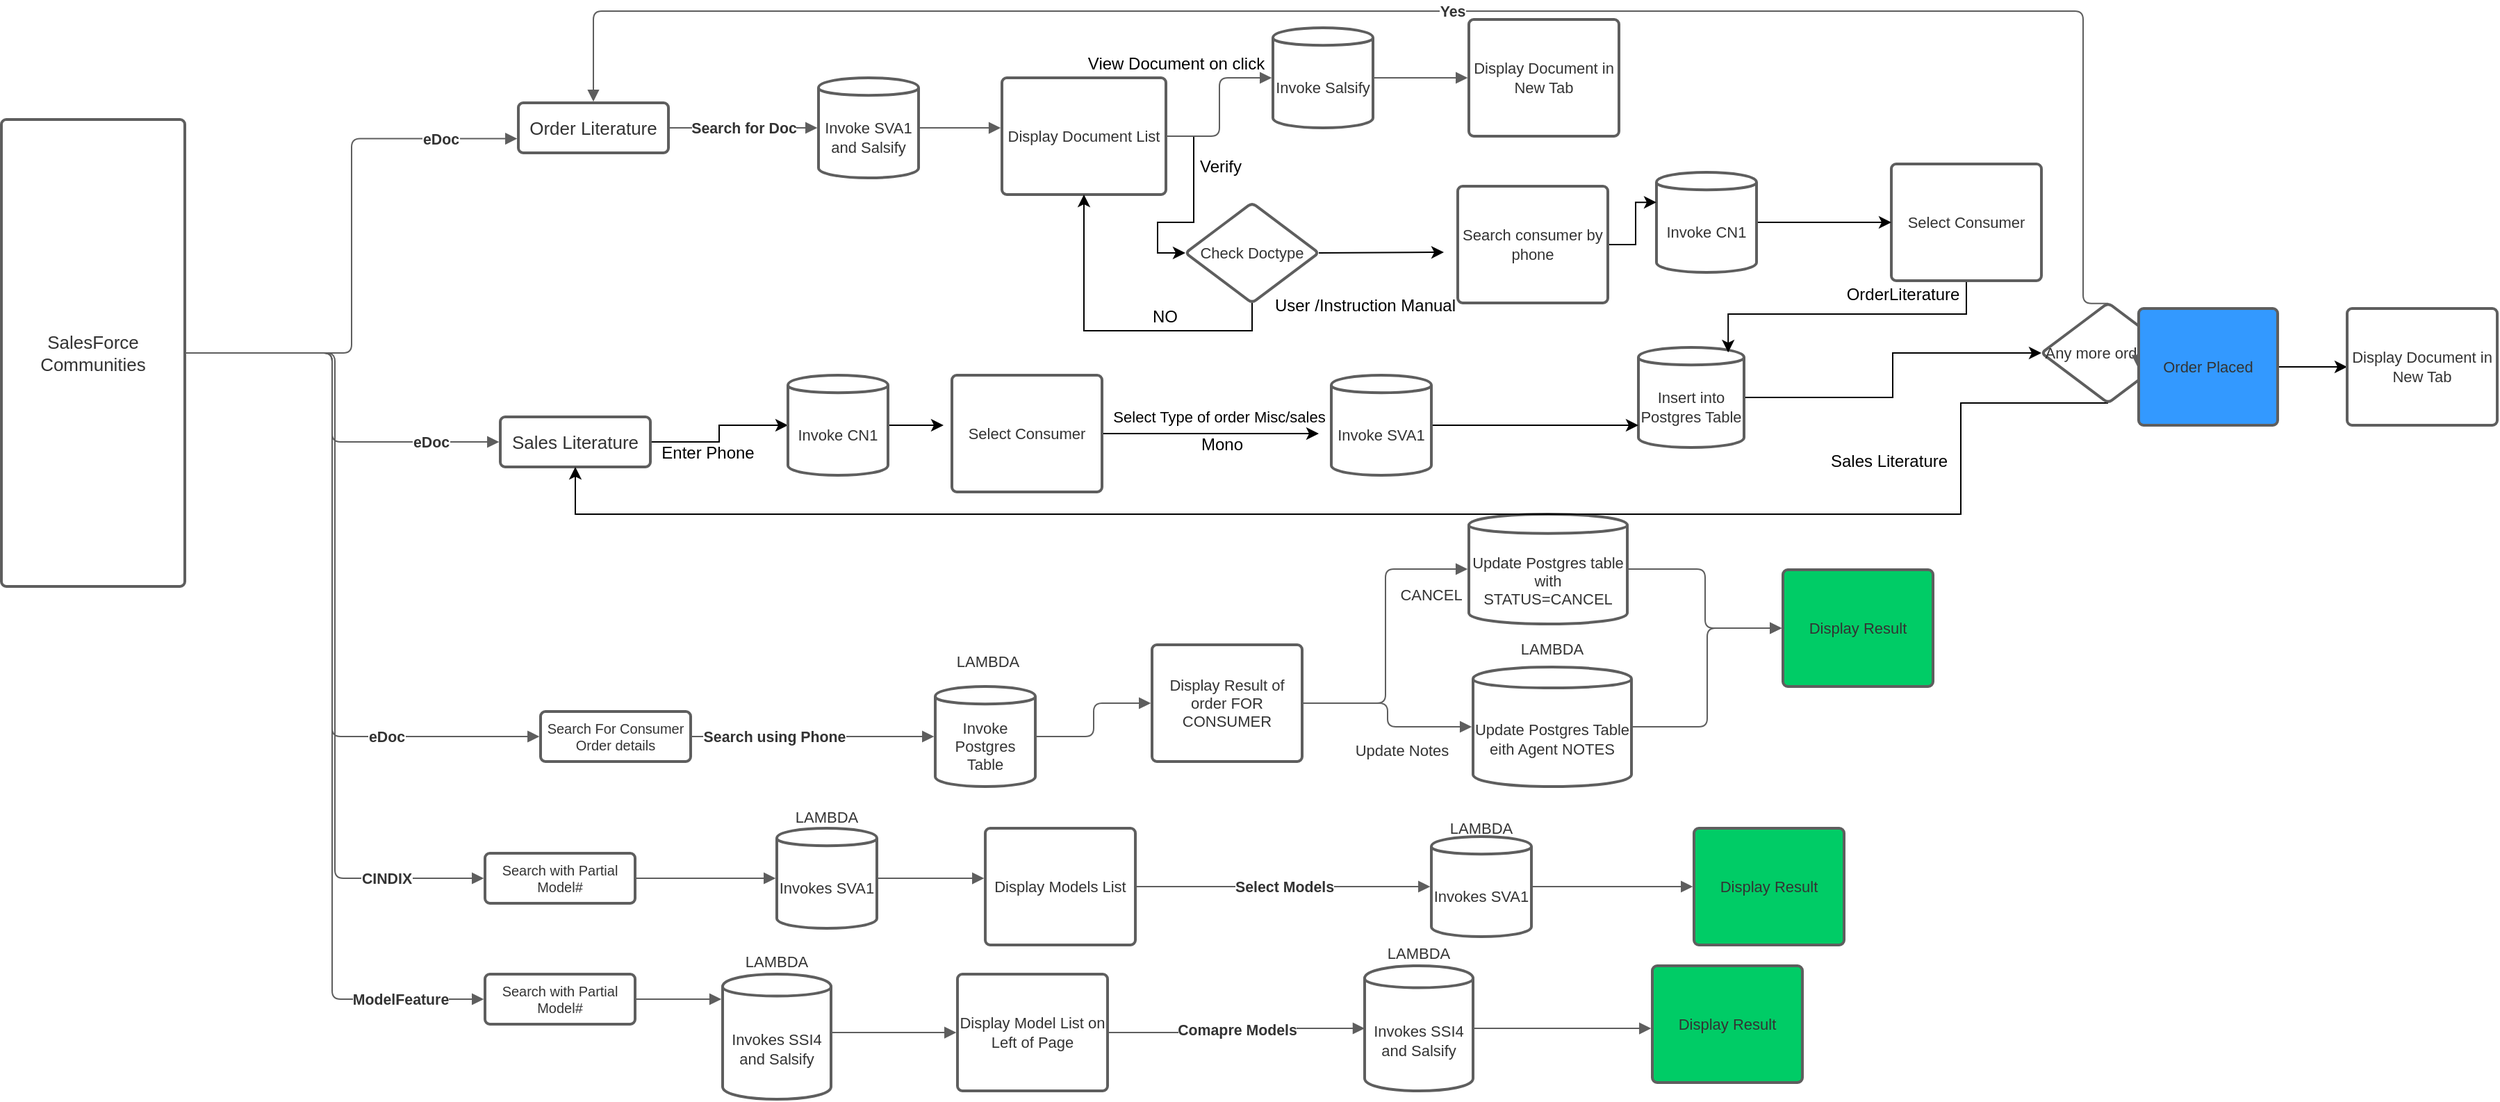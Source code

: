 <mxfile version="13.9.1" type="github">
  <diagram id="uAU4kYy5SIg-m_7U1jCY" name="Page-1">
    <mxGraphModel dx="1452" dy="552" grid="1" gridSize="10" guides="1" tooltips="1" connect="1" arrows="1" fold="1" page="1" pageScale="1" pageWidth="850" pageHeight="1100" math="0" shadow="0">
      <root>
        <mxCell id="0" />
        <mxCell id="1" parent="0" />
        <UserObject label="Update Notes" lucidchartObjectId="BilLvsvKNe_M" id="-Xr3fof6X1vRUvVv6thg-1">
          <mxCell style="html=1;overflow=block;whiteSpace=wrap;strokeColor=none;fillColor=none;whiteSpace=wrap;fontSize=11;fontColor=#333333;spacing=0;strokeOpacity=100;rounded=1;absoluteArcSize=1;arcSize=7;strokeWidth=2;" vertex="1" zOrder="0" parent="1">
            <mxGeometry x="948" y="532" width="144" height="36" as="geometry" />
          </mxCell>
        </UserObject>
        <UserObject label="LAMBDA" lucidchartObjectId="gklLBwB58TD0" id="-Xr3fof6X1vRUvVv6thg-2">
          <mxCell style="html=1;overflow=block;whiteSpace=wrap;strokeColor=none;fillColor=none;whiteSpace=wrap;fontSize=11;fontColor=#333333;spacing=0;strokeOpacity=100;rounded=1;absoluteArcSize=1;arcSize=7;strokeWidth=2;" vertex="1" zOrder="0" parent="1">
            <mxGeometry x="1005" y="588" width="144" height="36" as="geometry" />
          </mxCell>
        </UserObject>
        <UserObject label="LAMBDA" lucidchartObjectId="~_kLXt2m7tki" id="-Xr3fof6X1vRUvVv6thg-3">
          <mxCell style="html=1;overflow=block;whiteSpace=wrap;strokeColor=none;fillColor=none;whiteSpace=wrap;fontSize=11;fontColor=#333333;spacing=0;strokeOpacity=100;rounded=1;absoluteArcSize=1;arcSize=7;strokeWidth=2;" vertex="1" zOrder="0" parent="1">
            <mxGeometry x="960" y="678" width="144" height="36" as="geometry" />
          </mxCell>
        </UserObject>
        <UserObject label="SalesForce Communities" lucidchartObjectId="ZzjLWltSN1pI" id="-Xr3fof6X1vRUvVv6thg-4">
          <mxCell style="html=1;overflow=block;whiteSpace=wrap;;whiteSpace=wrap;fontSize=13;fontColor=#333333;spacing=7;strokeColor=#5e5e5e;strokeOpacity=100;rounded=1;absoluteArcSize=1;arcSize=7;strokeWidth=2;" vertex="1" zOrder="1" parent="1">
            <mxGeometry x="12" y="96" width="132" height="336" as="geometry" />
          </mxCell>
        </UserObject>
        <UserObject label="Order Literature" lucidchartObjectId="pBjLOZaNNB7b" id="-Xr3fof6X1vRUvVv6thg-5">
          <mxCell style="html=1;overflow=block;whiteSpace=wrap;;whiteSpace=wrap;fontSize=13;fontColor=#333333;spacing=0;strokeColor=#5e5e5e;strokeOpacity=100;rounded=1;absoluteArcSize=1;arcSize=7;strokeWidth=2;" vertex="1" zOrder="2" parent="1">
            <mxGeometry x="384" y="84" width="108" height="36" as="geometry" />
          </mxCell>
        </UserObject>
        <mxCell id="-Xr3fof6X1vRUvVv6thg-92" style="edgeStyle=orthogonalEdgeStyle;rounded=0;orthogonalLoop=1;jettySize=auto;html=1;exitX=1;exitY=0.5;exitDx=0;exitDy=0;entryX=0;entryY=0.5;entryDx=0;entryDy=0;" edge="1" parent="1" source="-Xr3fof6X1vRUvVv6thg-6" target="-Xr3fof6X1vRUvVv6thg-83">
          <mxGeometry relative="1" as="geometry" />
        </mxCell>
        <UserObject label="Sales Literature" lucidchartObjectId="YBjLfeXOZ875" id="-Xr3fof6X1vRUvVv6thg-6">
          <mxCell style="html=1;overflow=block;whiteSpace=wrap;;whiteSpace=wrap;fontSize=13;fontColor=#333333;spacing=0;strokeColor=#5e5e5e;strokeOpacity=100;rounded=1;absoluteArcSize=1;arcSize=7;strokeWidth=2;" vertex="1" zOrder="3" parent="1">
            <mxGeometry x="371" y="310" width="108" height="36" as="geometry" />
          </mxCell>
        </UserObject>
        <UserObject label="Search For Consumer Order details" lucidchartObjectId="nCjL~i5pT-_8" id="-Xr3fof6X1vRUvVv6thg-7">
          <mxCell style="html=1;overflow=block;whiteSpace=wrap;;whiteSpace=wrap;fontSize=10;fontColor=#333333;spacing=0;strokeColor=#5e5e5e;strokeOpacity=100;rounded=1;absoluteArcSize=1;arcSize=7;strokeWidth=2;" vertex="1" zOrder="5" parent="1">
            <mxGeometry x="400" y="522" width="108" height="36" as="geometry" />
          </mxCell>
        </UserObject>
        <UserObject label="" lucidchartObjectId="IDjLZH2CIHoi" id="-Xr3fof6X1vRUvVv6thg-8">
          <mxCell style="html=1;jettySize=18;whiteSpace=wrap;fontSize=11;strokeColor=#5E5E5E;rounded=1;arcSize=12;edgeStyle=orthogonalEdgeStyle;startArrow=none;;endArrow=block;endFill=1;;exitX=1.007;exitY=0.5;exitPerimeter=0;entryX=-0.008;entryY=0.5;entryPerimeter=0;" edge="1" parent="1" source="-Xr3fof6X1vRUvVv6thg-4" target="-Xr3fof6X1vRUvVv6thg-6">
            <mxGeometry width="100" height="100" relative="1" as="geometry">
              <Array as="points">
                <mxPoint x="250" y="264" />
                <mxPoint x="250" y="328" />
              </Array>
            </mxGeometry>
          </mxCell>
        </UserObject>
        <mxCell id="-Xr3fof6X1vRUvVv6thg-9" value="eDoc" style="text;html=1;resizable=0;labelBackgroundColor=#ffffff;align=center;verticalAlign=middle;fontStyle=1;fontColor=#333333;;fontSize=10.667;" vertex="1" parent="-Xr3fof6X1vRUvVv6thg-8">
          <mxGeometry x="0.657" relative="1" as="geometry" />
        </mxCell>
        <UserObject label="" lucidchartObjectId="6DjLCiu6LorC" id="-Xr3fof6X1vRUvVv6thg-10">
          <mxCell style="html=1;jettySize=18;whiteSpace=wrap;fontSize=11;strokeColor=#5E5E5E;rounded=1;arcSize=12;edgeStyle=orthogonalEdgeStyle;startArrow=none;;endArrow=block;endFill=1;;exitX=1.007;exitY=0.5;exitPerimeter=0;entryX=-0.008;entryY=0.717;entryPerimeter=0;" edge="1" parent="1" source="-Xr3fof6X1vRUvVv6thg-4" target="-Xr3fof6X1vRUvVv6thg-5">
            <mxGeometry width="100" height="100" relative="1" as="geometry">
              <Array as="points" />
            </mxGeometry>
          </mxCell>
        </UserObject>
        <mxCell id="-Xr3fof6X1vRUvVv6thg-11" value="eDoc" style="text;html=1;resizable=0;labelBackgroundColor=#ffffff;align=center;verticalAlign=middle;fontStyle=1;fontColor=#333333;;fontSize=10.667;" vertex="1" parent="-Xr3fof6X1vRUvVv6thg-10">
          <mxGeometry x="0.717" relative="1" as="geometry" />
        </mxCell>
        <UserObject label="" lucidchartObjectId="fEjLspF8iSy~" id="-Xr3fof6X1vRUvVv6thg-12">
          <mxCell style="html=1;jettySize=18;whiteSpace=wrap;fontSize=11;strokeColor=#5E5E5E;rounded=1;arcSize=12;edgeStyle=orthogonalEdgeStyle;startArrow=none;;endArrow=block;endFill=1;;exitX=1.007;exitY=0.5;exitPerimeter=0;entryX=-0.008;entryY=0.5;entryPerimeter=0;" edge="1" parent="1" source="-Xr3fof6X1vRUvVv6thg-4" target="-Xr3fof6X1vRUvVv6thg-7">
            <mxGeometry width="100" height="100" relative="1" as="geometry">
              <Array as="points">
                <mxPoint x="250" y="264" />
                <mxPoint x="250" y="540" />
              </Array>
            </mxGeometry>
          </mxCell>
        </UserObject>
        <mxCell id="-Xr3fof6X1vRUvVv6thg-13" value="eDoc" style="text;html=1;resizable=0;labelBackgroundColor=#ffffff;align=center;verticalAlign=middle;fontStyle=1;fontColor=#333333;;fontSize=10.667;" vertex="1" parent="-Xr3fof6X1vRUvVv6thg-12">
          <mxGeometry x="0.585" relative="1" as="geometry" />
        </mxCell>
        <UserObject label="" lucidchartObjectId="PEjLGPPk9Nk4" id="-Xr3fof6X1vRUvVv6thg-14">
          <mxCell style="html=1;jettySize=18;whiteSpace=wrap;fontSize=11;strokeColor=#5E5E5E;rounded=1;arcSize=12;edgeStyle=orthogonalEdgeStyle;startArrow=none;;endArrow=block;endFill=1;;exitX=1.007;exitY=0.5;exitPerimeter=0;entryX=-0.008;entryY=0.5;entryPerimeter=0;" edge="1" parent="1" source="-Xr3fof6X1vRUvVv6thg-4" target="-Xr3fof6X1vRUvVv6thg-16">
            <mxGeometry width="100" height="100" relative="1" as="geometry">
              <Array as="points" />
            </mxGeometry>
          </mxCell>
        </UserObject>
        <mxCell id="-Xr3fof6X1vRUvVv6thg-15" value="CINDIX" style="text;html=1;resizable=0;labelBackgroundColor=#ffffff;align=center;verticalAlign=middle;fontStyle=1;fontColor=#333333;;fontSize=10.667;" vertex="1" parent="-Xr3fof6X1vRUvVv6thg-14">
          <mxGeometry x="0.763" relative="1" as="geometry" />
        </mxCell>
        <UserObject label="Search with  Partial Model#" lucidchartObjectId="1EjL6-oOuRn1" id="-Xr3fof6X1vRUvVv6thg-16">
          <mxCell style="html=1;overflow=block;whiteSpace=wrap;;whiteSpace=wrap;fontSize=10;fontColor=#333333;spacing=0;strokeColor=#5e5e5e;strokeOpacity=100;rounded=1;absoluteArcSize=1;arcSize=7;strokeWidth=2;" vertex="1" zOrder="11" parent="1">
            <mxGeometry x="360" y="624" width="108" height="36" as="geometry" />
          </mxCell>
        </UserObject>
        <UserObject label="Search with  Partial Model#" lucidchartObjectId="lHjLN2XoaWTJ" id="-Xr3fof6X1vRUvVv6thg-17">
          <mxCell style="html=1;overflow=block;whiteSpace=wrap;;whiteSpace=wrap;fontSize=10;fontColor=#333333;spacing=0;strokeColor=#5e5e5e;strokeOpacity=100;rounded=1;absoluteArcSize=1;arcSize=7;strokeWidth=2;" vertex="1" zOrder="12" parent="1">
            <mxGeometry x="360" y="711" width="108" height="36" as="geometry" />
          </mxCell>
        </UserObject>
        <UserObject label="Display Models List" lucidchartObjectId="w.kLbMs-QvT~" id="-Xr3fof6X1vRUvVv6thg-18">
          <mxCell style="html=1;overflow=block;whiteSpace=wrap;;whiteSpace=wrap;fontSize=11;fontColor=#333333;spacing=0;strokeColor=#5e5e5e;strokeOpacity=100;rounded=1;absoluteArcSize=1;arcSize=7;strokeWidth=2;" vertex="1" zOrder="15" parent="1">
            <mxGeometry x="720" y="606" width="108" height="84" as="geometry" />
          </mxCell>
        </UserObject>
        <UserObject label="LAMBDA" lucidchartObjectId="u~kLIPSDVg86" id="-Xr3fof6X1vRUvVv6thg-19">
          <mxCell style="html=1;overflow=block;whiteSpace=wrap;strokeColor=none;fillColor=none;whiteSpace=wrap;fontSize=11;fontColor=#333333;spacing=0;strokeOpacity=100;rounded=1;absoluteArcSize=1;arcSize=7;strokeWidth=2;" vertex="1" zOrder="18" parent="1">
            <mxGeometry x="650" y="468" width="144" height="36" as="geometry" />
          </mxCell>
        </UserObject>
        <UserObject label="Display Result" lucidchartObjectId="ralL7fFfY5tx" id="-Xr3fof6X1vRUvVv6thg-20">
          <mxCell style="html=1;overflow=block;whiteSpace=wrap;;whiteSpace=wrap;fontSize=11;fontColor=#333333;spacing=0;strokeColor=#5e5e5e;strokeOpacity=100;rounded=1;absoluteArcSize=1;arcSize=7;strokeWidth=2;fillColor=#00CC66;" vertex="1" zOrder="21" parent="1">
            <mxGeometry x="1230" y="606" width="108" height="84" as="geometry" />
          </mxCell>
        </UserObject>
        <UserObject label="" lucidchartObjectId="JalLRUOVvGad" id="-Xr3fof6X1vRUvVv6thg-21">
          <mxCell style="html=1;jettySize=18;whiteSpace=wrap;fontSize=11;strokeColor=#5E5E5E;rounded=1;arcSize=12;edgeStyle=orthogonalEdgeStyle;startArrow=none;;endArrow=block;endFill=1;;exitX=1.008;exitY=0.5;exitPerimeter=0;entryX=-0.012;entryY=0.5;entryPerimeter=0;" edge="1" parent="1" source="-Xr3fof6X1vRUvVv6thg-16" target="-Xr3fof6X1vRUvVv6thg-45">
            <mxGeometry width="100" height="100" relative="1" as="geometry">
              <Array as="points" />
            </mxGeometry>
          </mxCell>
        </UserObject>
        <UserObject label="" lucidchartObjectId="SalLrzvb_-Va" id="-Xr3fof6X1vRUvVv6thg-22">
          <mxCell style="html=1;jettySize=18;whiteSpace=wrap;fontSize=11;strokeColor=#5E5E5E;rounded=1;arcSize=12;edgeStyle=orthogonalEdgeStyle;startArrow=none;;endArrow=block;endFill=1;;exitX=1.013;exitY=0.5;exitPerimeter=0;entryX=-0.008;entryY=0.5;entryPerimeter=0;" edge="1" parent="1" source="-Xr3fof6X1vRUvVv6thg-47" target="-Xr3fof6X1vRUvVv6thg-20">
            <mxGeometry width="100" height="100" relative="1" as="geometry">
              <Array as="points" />
            </mxGeometry>
          </mxCell>
        </UserObject>
        <UserObject label="LAMBDA" lucidchartObjectId="cclLFkj7ZUz0" id="-Xr3fof6X1vRUvVv6thg-23">
          <mxCell style="html=1;overflow=block;whiteSpace=wrap;strokeColor=none;fillColor=none;whiteSpace=wrap;fontSize=11;fontColor=#333333;spacing=0;strokeOpacity=100;rounded=1;absoluteArcSize=1;arcSize=7;strokeWidth=2;" vertex="1" zOrder="28" parent="1">
            <mxGeometry x="534" y="580" width="144" height="36" as="geometry" />
          </mxCell>
        </UserObject>
        <UserObject label="Display Model List on Left of Page" lucidchartObjectId="qclLVQgFfYEK" id="-Xr3fof6X1vRUvVv6thg-24">
          <mxCell style="html=1;overflow=block;whiteSpace=wrap;;whiteSpace=wrap;fontSize=11;fontColor=#333333;spacing=0;strokeColor=#5e5e5e;strokeOpacity=100;rounded=1;absoluteArcSize=1;arcSize=7;strokeWidth=2;" vertex="1" zOrder="29" parent="1">
            <mxGeometry x="700" y="711" width="108" height="84" as="geometry" />
          </mxCell>
        </UserObject>
        <UserObject label="" lucidchartObjectId="gdlLRa8zKXkX" id="-Xr3fof6X1vRUvVv6thg-25">
          <mxCell style="html=1;jettySize=18;whiteSpace=wrap;fontSize=11;strokeColor=#5E5E5E;rounded=1;arcSize=12;edgeStyle=orthogonalEdgeStyle;startArrow=none;;endArrow=block;endFill=1;;exitX=1.008;exitY=0.5;exitPerimeter=0;entryX=-0.012;entryY=0.5;entryPerimeter=0;" edge="1" parent="1" source="-Xr3fof6X1vRUvVv6thg-18" target="-Xr3fof6X1vRUvVv6thg-47">
            <mxGeometry width="100" height="100" relative="1" as="geometry">
              <Array as="points" />
            </mxGeometry>
          </mxCell>
        </UserObject>
        <mxCell id="-Xr3fof6X1vRUvVv6thg-26" value="Select Models" style="text;html=1;resizable=0;labelBackgroundColor=#ffffff;align=center;verticalAlign=middle;fontStyle=1;fontColor=#333333;;fontSize=10.667;" vertex="1" parent="-Xr3fof6X1vRUvVv6thg-25">
          <mxGeometry relative="1" as="geometry" />
        </mxCell>
        <UserObject label="" lucidchartObjectId="ydlLN4fiP4Qo" id="-Xr3fof6X1vRUvVv6thg-27">
          <mxCell style="html=1;jettySize=18;whiteSpace=wrap;fontSize=11;strokeColor=#5E5E5E;rounded=1;arcSize=12;edgeStyle=orthogonalEdgeStyle;startArrow=none;;endArrow=block;endFill=1;;exitX=1.008;exitY=0.5;exitPerimeter=0;entryX=0;entryY=0.5;entryDx=0;entryDy=0;" edge="1" parent="1" source="-Xr3fof6X1vRUvVv6thg-24" target="-Xr3fof6X1vRUvVv6thg-50">
            <mxGeometry width="100" height="100" relative="1" as="geometry">
              <Array as="points" />
              <mxPoint x="959" y="726" as="targetPoint" />
            </mxGeometry>
          </mxCell>
        </UserObject>
        <mxCell id="-Xr3fof6X1vRUvVv6thg-28" value="Comapre Models" style="text;html=1;resizable=0;labelBackgroundColor=#ffffff;align=center;verticalAlign=middle;fontStyle=1;fontColor=#333333;;fontSize=10.667;" vertex="1" parent="-Xr3fof6X1vRUvVv6thg-27">
          <mxGeometry relative="1" as="geometry" />
        </mxCell>
        <UserObject label="Display Result" lucidchartObjectId="jelLRvVD97Lu" id="-Xr3fof6X1vRUvVv6thg-29">
          <mxCell style="html=1;overflow=block;whiteSpace=wrap;;whiteSpace=wrap;fontSize=11;fontColor=#333333;spacing=0;strokeColor=#5e5e5e;strokeOpacity=100;rounded=1;absoluteArcSize=1;arcSize=7;strokeWidth=2;fillColor=#00CC66;" vertex="1" zOrder="33" parent="1">
            <mxGeometry x="1200" y="705" width="108" height="84" as="geometry" />
          </mxCell>
        </UserObject>
        <UserObject label="" lucidchartObjectId="yflLa5BHoiE5" id="-Xr3fof6X1vRUvVv6thg-30">
          <mxCell style="html=1;jettySize=18;whiteSpace=wrap;fontSize=11;strokeColor=#5E5E5E;rounded=1;arcSize=12;edgeStyle=orthogonalEdgeStyle;startArrow=none;;endArrow=block;endFill=1;;exitX=1.008;exitY=0.5;exitPerimeter=0;entryX=-0.012;entryY=0.5;entryPerimeter=0;" edge="1" parent="1" source="-Xr3fof6X1vRUvVv6thg-7" target="-Xr3fof6X1vRUvVv6thg-44">
            <mxGeometry width="100" height="100" relative="1" as="geometry">
              <Array as="points" />
            </mxGeometry>
          </mxCell>
        </UserObject>
        <mxCell id="-Xr3fof6X1vRUvVv6thg-31" value="Search using Phone" style="text;html=1;resizable=0;labelBackgroundColor=#ffffff;align=center;verticalAlign=middle;fontStyle=1;fontColor=#333333;;fontSize=10.667;" vertex="1" parent="-Xr3fof6X1vRUvVv6thg-30">
          <mxGeometry x="-0.321" relative="1" as="geometry" />
        </mxCell>
        <UserObject label="" lucidchartObjectId="SflLBxrOwPlP" id="-Xr3fof6X1vRUvVv6thg-32">
          <mxCell style="html=1;jettySize=18;whiteSpace=wrap;fontSize=11;strokeColor=#5E5E5E;rounded=1;arcSize=12;edgeStyle=orthogonalEdgeStyle;startArrow=none;;endArrow=block;endFill=1;;exitX=1.013;exitY=0.5;exitPerimeter=0;entryX=-0.008;entryY=0.5;entryPerimeter=0;" edge="1" parent="1" source="-Xr3fof6X1vRUvVv6thg-44" target="-Xr3fof6X1vRUvVv6thg-33">
            <mxGeometry width="100" height="100" relative="1" as="geometry">
              <Array as="points" />
            </mxGeometry>
          </mxCell>
        </UserObject>
        <UserObject label="Display Result of order FOR CONSUMER" lucidchartObjectId="TflLno.JaqFn" id="-Xr3fof6X1vRUvVv6thg-33">
          <mxCell style="html=1;overflow=block;whiteSpace=wrap;;whiteSpace=wrap;fontSize=11;fontColor=#333333;spacing=0;strokeColor=#5E5E5E;rounded=1;absoluteArcSize=1;arcSize=7;strokeWidth=2;" vertex="1" zOrder="39" parent="1">
            <mxGeometry x="840" y="474" width="108" height="84" as="geometry" />
          </mxCell>
        </UserObject>
        <UserObject label="" lucidchartObjectId="lhlL1.eJ6xFp" id="-Xr3fof6X1vRUvVv6thg-34">
          <mxCell style="html=1;jettySize=18;whiteSpace=wrap;fontSize=11;strokeColor=#5E5E5E;rounded=1;arcSize=12;edgeStyle=orthogonalEdgeStyle;startArrow=none;;endArrow=block;endFill=1;;exitX=1.008;exitY=0.5;exitPerimeter=0;entryX=-0.008;entryY=0.5;entryPerimeter=0;" edge="1" parent="1" source="-Xr3fof6X1vRUvVv6thg-33" target="-Xr3fof6X1vRUvVv6thg-53">
            <mxGeometry width="100" height="100" relative="1" as="geometry">
              <Array as="points" />
            </mxGeometry>
          </mxCell>
        </UserObject>
        <UserObject label="" lucidchartObjectId="UhlL-Yp72E1r" id="-Xr3fof6X1vRUvVv6thg-35">
          <mxCell style="html=1;jettySize=18;whiteSpace=wrap;fontSize=11;strokeColor=#5E5E5E;rounded=1;arcSize=12;edgeStyle=orthogonalEdgeStyle;startArrow=none;;endArrow=block;endFill=1;;exitX=1.008;exitY=0.5;exitPerimeter=0;entryX=-0.008;entryY=0.5;entryPerimeter=0;" edge="1" parent="1" source="-Xr3fof6X1vRUvVv6thg-33" target="-Xr3fof6X1vRUvVv6thg-54">
            <mxGeometry width="100" height="100" relative="1" as="geometry">
              <Array as="points" />
            </mxGeometry>
          </mxCell>
        </UserObject>
        <UserObject label="CANCEL " lucidchartObjectId="ZilLfmF~tMEb" id="-Xr3fof6X1vRUvVv6thg-36">
          <mxCell style="html=1;overflow=block;whiteSpace=wrap;strokeColor=none;fillColor=none;whiteSpace=wrap;fontSize=11;fontColor=#333333;spacing=0;strokeOpacity=100;rounded=1;absoluteArcSize=1;arcSize=7;strokeWidth=2;" vertex="1" zOrder="44" parent="1">
            <mxGeometry x="969" y="420" width="144" height="36" as="geometry" />
          </mxCell>
        </UserObject>
        <UserObject label="Display Result" lucidchartObjectId="kjlLowGD6vOP" id="-Xr3fof6X1vRUvVv6thg-37">
          <mxCell style="html=1;overflow=block;whiteSpace=wrap;;whiteSpace=wrap;fontSize=11;fontColor=#333333;spacing=0;strokeColor=#5e5e5e;strokeOpacity=100;rounded=1;absoluteArcSize=1;arcSize=7;strokeWidth=2;fillColor=#00CC66;" vertex="1" zOrder="45" parent="1">
            <mxGeometry x="1294" y="420" width="108" height="84" as="geometry" />
          </mxCell>
        </UserObject>
        <UserObject label="" lucidchartObjectId="rjlL7HvitVpF" id="-Xr3fof6X1vRUvVv6thg-38">
          <mxCell style="html=1;jettySize=18;whiteSpace=wrap;fontSize=11;strokeColor=#5E5E5E;rounded=1;arcSize=12;edgeStyle=orthogonalEdgeStyle;startArrow=none;;endArrow=block;endFill=1;;exitX=1.008;exitY=0.5;exitPerimeter=0;entryX=-0.008;entryY=0.5;entryPerimeter=0;" edge="1" parent="1" source="-Xr3fof6X1vRUvVv6thg-53" target="-Xr3fof6X1vRUvVv6thg-37">
            <mxGeometry width="100" height="100" relative="1" as="geometry">
              <Array as="points" />
            </mxGeometry>
          </mxCell>
        </UserObject>
        <UserObject label="" lucidchartObjectId="CjlLxLeO~mri" id="-Xr3fof6X1vRUvVv6thg-39">
          <mxCell style="html=1;jettySize=18;whiteSpace=wrap;fontSize=11;strokeColor=#5E5E5E;rounded=1;arcSize=12;edgeStyle=orthogonalEdgeStyle;startArrow=none;;endArrow=block;endFill=1;;exitX=1.008;exitY=0.5;exitPerimeter=0;entryX=-0.008;entryY=0.5;entryPerimeter=0;" edge="1" parent="1" source="-Xr3fof6X1vRUvVv6thg-54" target="-Xr3fof6X1vRUvVv6thg-37">
            <mxGeometry width="100" height="100" relative="1" as="geometry">
              <Array as="points" />
            </mxGeometry>
          </mxCell>
        </UserObject>
        <UserObject label="" lucidchartObjectId="qklLeJbfT2Jp" id="-Xr3fof6X1vRUvVv6thg-40">
          <mxCell style="html=1;jettySize=18;whiteSpace=wrap;fontSize=11;strokeColor=#5E5E5E;rounded=1;arcSize=12;edgeStyle=orthogonalEdgeStyle;startArrow=none;;endArrow=block;endFill=1;;exitX=1.012;exitY=0.467;exitPerimeter=0;entryX=-0.008;entryY=0.5;entryPerimeter=0;" edge="1" parent="1" source="-Xr3fof6X1vRUvVv6thg-49" target="-Xr3fof6X1vRUvVv6thg-24">
            <mxGeometry width="100" height="100" relative="1" as="geometry">
              <Array as="points" />
            </mxGeometry>
          </mxCell>
        </UserObject>
        <UserObject label="" lucidchartObjectId="fmlLfC8hfNi5" id="-Xr3fof6X1vRUvVv6thg-41">
          <mxCell style="html=1;jettySize=18;whiteSpace=wrap;fontSize=11;strokeColor=#5E5E5E;rounded=1;arcSize=12;edgeStyle=orthogonalEdgeStyle;startArrow=none;;endArrow=block;endFill=1;;exitX=1.007;exitY=0.5;exitPerimeter=0;entryX=-0.008;entryY=0.5;entryPerimeter=0;" edge="1" parent="1" source="-Xr3fof6X1vRUvVv6thg-4" target="-Xr3fof6X1vRUvVv6thg-17">
            <mxGeometry width="100" height="100" relative="1" as="geometry">
              <Array as="points">
                <mxPoint x="250" y="264" />
                <mxPoint x="250" y="729" />
              </Array>
            </mxGeometry>
          </mxCell>
        </UserObject>
        <mxCell id="-Xr3fof6X1vRUvVv6thg-42" value=" " style="text;html=1;resizable=0;labelBackgroundColor=#ffffff;align=center;verticalAlign=middle;fontColor=#000000;;fontSize=12.8;" vertex="1" parent="-Xr3fof6X1vRUvVv6thg-41">
          <mxGeometry x="0.808" relative="1" as="geometry" />
        </mxCell>
        <mxCell id="-Xr3fof6X1vRUvVv6thg-43" value="ModelFeature" style="text;html=1;resizable=0;labelBackgroundColor=#ffffff;align=center;verticalAlign=middle;fontStyle=1;fontColor=#333333;;fontSize=10.667;" vertex="1" parent="-Xr3fof6X1vRUvVv6thg-41">
          <mxGeometry x="0.823" relative="1" as="geometry" />
        </mxCell>
        <UserObject label="Invoke Postgres Table" lucidchartObjectId="yElLwtWYqtBz" id="-Xr3fof6X1vRUvVv6thg-44">
          <mxCell style="html=1;overflow=block;whiteSpace=wrap;shape=cylinder;size=0.1;anchorPointDirection=0;boundedLbl=1;;whiteSpace=wrap;fontSize=11;fontColor=#333333;spacing=3;strokeColor=#5e5e5e;strokeOpacity=100;rounded=1;absoluteArcSize=1;arcSize=7;strokeWidth=2;" vertex="1" zOrder="51" parent="1">
            <mxGeometry x="684" y="504" width="72" height="72" as="geometry" />
          </mxCell>
        </UserObject>
        <UserObject label="Invokes SVA1" lucidchartObjectId="5ElLfKKwqaxA" id="-Xr3fof6X1vRUvVv6thg-45">
          <mxCell style="html=1;overflow=block;whiteSpace=wrap;shape=cylinder;size=0.1;anchorPointDirection=0;boundedLbl=1;;whiteSpace=wrap;fontSize=11;fontColor=#333333;spacing=3;strokeColor=#5e5e5e;strokeOpacity=100;rounded=1;absoluteArcSize=1;arcSize=7;strokeWidth=2;" vertex="1" zOrder="52" parent="1">
            <mxGeometry x="570" y="606" width="72" height="72" as="geometry" />
          </mxCell>
        </UserObject>
        <UserObject label="" lucidchartObjectId="vFlLTLDrGMOa" id="-Xr3fof6X1vRUvVv6thg-46">
          <mxCell style="html=1;jettySize=18;whiteSpace=wrap;fontSize=11;strokeColor=#5E5E5E;rounded=1;arcSize=12;edgeStyle=orthogonalEdgeStyle;startArrow=none;;endArrow=block;endFill=1;;exitX=1.013;exitY=0.5;exitPerimeter=0;entryX=-0.008;entryY=0.429;entryPerimeter=0;" edge="1" parent="1" source="-Xr3fof6X1vRUvVv6thg-45" target="-Xr3fof6X1vRUvVv6thg-18">
            <mxGeometry width="100" height="100" relative="1" as="geometry">
              <Array as="points" />
            </mxGeometry>
          </mxCell>
        </UserObject>
        <UserObject label="Invokes SVA1" lucidchartObjectId="FFlL.7ixTbK2" id="-Xr3fof6X1vRUvVv6thg-47">
          <mxCell style="html=1;overflow=block;whiteSpace=wrap;shape=cylinder;size=0.1;anchorPointDirection=0;boundedLbl=1;;whiteSpace=wrap;fontSize=11;fontColor=#333333;spacing=3;strokeColor=#5e5e5e;strokeOpacity=100;rounded=1;absoluteArcSize=1;arcSize=7;strokeWidth=2;" vertex="1" zOrder="54" parent="1">
            <mxGeometry x="1041" y="612" width="72" height="72" as="geometry" />
          </mxCell>
        </UserObject>
        <UserObject label="LAMBDA" lucidchartObjectId="9FlL2aXix7lZ" id="-Xr3fof6X1vRUvVv6thg-48">
          <mxCell style="html=1;overflow=block;whiteSpace=wrap;strokeColor=none;fillColor=none;whiteSpace=wrap;fontSize=11;fontColor=#333333;spacing=0;strokeOpacity=100;rounded=1;absoluteArcSize=1;arcSize=7;strokeWidth=2;" vertex="1" zOrder="55" parent="1">
            <mxGeometry x="1056" y="459" width="144" height="36" as="geometry" />
          </mxCell>
        </UserObject>
        <UserObject label="Invokes SSI4 and Salsify" lucidchartObjectId="d3lL2R2NC.Hh" id="-Xr3fof6X1vRUvVv6thg-49">
          <mxCell style="html=1;overflow=block;whiteSpace=wrap;shape=cylinder;size=0.1;anchorPointDirection=0;boundedLbl=1;;whiteSpace=wrap;fontSize=11;fontColor=#333333;spacing=3;strokeColor=#5e5e5e;strokeOpacity=100;rounded=1;absoluteArcSize=1;arcSize=7;strokeWidth=2;" vertex="1" zOrder="56" parent="1">
            <mxGeometry x="531" y="711" width="78" height="90" as="geometry" />
          </mxCell>
        </UserObject>
        <UserObject label="Invokes SSI4 and Salsify" lucidchartObjectId="Y3lLBH1f6Dpu" id="-Xr3fof6X1vRUvVv6thg-50">
          <mxCell style="html=1;overflow=block;whiteSpace=wrap;shape=cylinder;size=0.1;anchorPointDirection=0;boundedLbl=1;;whiteSpace=wrap;fontSize=11;fontColor=#333333;spacing=3;strokeColor=#5e5e5e;strokeOpacity=100;rounded=1;absoluteArcSize=1;arcSize=7;strokeWidth=2;" vertex="1" zOrder="58" parent="1">
            <mxGeometry x="993" y="705" width="78" height="90" as="geometry" />
          </mxCell>
        </UserObject>
        <UserObject label="" lucidchartObjectId=".3lLixVcu4Cx" id="-Xr3fof6X1vRUvVv6thg-51">
          <mxCell style="html=1;jettySize=18;whiteSpace=wrap;fontSize=11;strokeColor=#5E5E5E;rounded=1;arcSize=12;edgeStyle=orthogonalEdgeStyle;startArrow=none;;endArrow=block;endFill=1;;exitX=1.012;exitY=0.5;exitPerimeter=0;entryX=-0.008;entryY=0.536;entryPerimeter=0;" edge="1" parent="1" source="-Xr3fof6X1vRUvVv6thg-50" target="-Xr3fof6X1vRUvVv6thg-29">
            <mxGeometry width="100" height="100" relative="1" as="geometry">
              <Array as="points" />
            </mxGeometry>
          </mxCell>
        </UserObject>
        <UserObject label="" lucidchartObjectId="h4lL6PXlET3E" id="-Xr3fof6X1vRUvVv6thg-52">
          <mxCell style="html=1;jettySize=18;whiteSpace=wrap;fontSize=11;strokeColor=#5E5E5E;rounded=1;arcSize=12;edgeStyle=orthogonalEdgeStyle;startArrow=none;;endArrow=block;endFill=1;;exitX=1.008;exitY=0.5;exitPerimeter=0;entryX=-0.012;entryY=0.2;entryPerimeter=0;" edge="1" parent="1" source="-Xr3fof6X1vRUvVv6thg-17" target="-Xr3fof6X1vRUvVv6thg-49">
            <mxGeometry width="100" height="100" relative="1" as="geometry">
              <Array as="points" />
            </mxGeometry>
          </mxCell>
        </UserObject>
        <UserObject label="Update Postgres table with STATUS=CANCEL" lucidchartObjectId="v4lLLe2HC2bZ" id="-Xr3fof6X1vRUvVv6thg-53">
          <mxCell style="html=1;overflow=block;whiteSpace=wrap;shape=cylinder;size=0.1;anchorPointDirection=0;boundedLbl=1;;whiteSpace=wrap;fontSize=11;fontColor=#333333;spacing=3;strokeColor=#5e5e5e;strokeOpacity=100;rounded=1;absoluteArcSize=1;arcSize=7;strokeWidth=2;" vertex="1" zOrder="61" parent="1">
            <mxGeometry x="1068" y="380" width="114" height="79" as="geometry" />
          </mxCell>
        </UserObject>
        <UserObject label="Update Postgres Table eith Agent NOTES" lucidchartObjectId="O4lLSYf3ZzYw" id="-Xr3fof6X1vRUvVv6thg-54">
          <mxCell style="html=1;overflow=block;whiteSpace=wrap;shape=cylinder;size=0.1;anchorPointDirection=0;boundedLbl=1;;whiteSpace=wrap;fontSize=11;fontColor=#333333;spacing=3;strokeColor=#5e5e5e;strokeOpacity=100;rounded=1;absoluteArcSize=1;arcSize=7;strokeWidth=2;" vertex="1" zOrder="62" parent="1">
            <mxGeometry x="1071" y="490" width="114" height="86" as="geometry" />
          </mxCell>
        </UserObject>
        <UserObject label="" lucidchartObjectId="N5lLcx2AEiov" id="-Xr3fof6X1vRUvVv6thg-55">
          <mxCell style="html=1;jettySize=18;whiteSpace=wrap;fontSize=11;strokeColor=#5E5E5E;rounded=1;arcSize=12;edgeStyle=orthogonalEdgeStyle;startArrow=none;;endArrow=block;endFill=1;;exitX=1.008;exitY=0.5;exitPerimeter=0;entryX=-0.012;entryY=0.5;entryPerimeter=0;" edge="1" parent="1" source="-Xr3fof6X1vRUvVv6thg-5" target="-Xr3fof6X1vRUvVv6thg-57">
            <mxGeometry width="100" height="100" relative="1" as="geometry">
              <Array as="points" />
            </mxGeometry>
          </mxCell>
        </UserObject>
        <mxCell id="-Xr3fof6X1vRUvVv6thg-56" value="Search for Doc" style="text;html=1;resizable=0;labelBackgroundColor=#ffffff;align=center;verticalAlign=middle;fontStyle=1;fontColor=#333333;;fontSize=10.667;" vertex="1" parent="-Xr3fof6X1vRUvVv6thg-55">
          <mxGeometry relative="1" as="geometry" />
        </mxCell>
        <UserObject label="Invoke SVA1 and Salsify" lucidchartObjectId="U5lLO8k~4eli" id="-Xr3fof6X1vRUvVv6thg-57">
          <mxCell style="html=1;overflow=block;whiteSpace=wrap;shape=cylinder;size=0.1;anchorPointDirection=0;boundedLbl=1;;whiteSpace=wrap;fontSize=11;fontColor=#333333;spacing=3;strokeColor=#5e5e5e;strokeOpacity=100;rounded=1;absoluteArcSize=1;arcSize=7;strokeWidth=2;" vertex="1" zOrder="64" parent="1">
            <mxGeometry x="600" y="66" width="72" height="72" as="geometry" />
          </mxCell>
        </UserObject>
        <mxCell id="-Xr3fof6X1vRUvVv6thg-106" style="edgeStyle=orthogonalEdgeStyle;rounded=0;orthogonalLoop=1;jettySize=auto;html=1;exitX=1;exitY=0.5;exitDx=0;exitDy=0;entryX=0;entryY=0.5;entryDx=0;entryDy=0;" edge="1" parent="1" source="-Xr3fof6X1vRUvVv6thg-58" target="-Xr3fof6X1vRUvVv6thg-102">
          <mxGeometry relative="1" as="geometry" />
        </mxCell>
        <UserObject label="Display Document List" lucidchartObjectId="f6lL8H.bw~57" id="-Xr3fof6X1vRUvVv6thg-58">
          <mxCell style="html=1;overflow=block;whiteSpace=wrap;;whiteSpace=wrap;fontSize=11;fontColor=#333333;spacing=0;strokeColor=#5e5e5e;strokeOpacity=100;rounded=1;absoluteArcSize=1;arcSize=7;strokeWidth=2;" vertex="1" zOrder="65" parent="1">
            <mxGeometry x="732" y="66" width="118" height="84" as="geometry" />
          </mxCell>
        </UserObject>
        <UserObject label="" lucidchartObjectId="46lL.0iiIbT6" id="-Xr3fof6X1vRUvVv6thg-59">
          <mxCell style="html=1;jettySize=18;whiteSpace=wrap;fontSize=11;strokeColor=#5E5E5E;rounded=1;arcSize=12;edgeStyle=orthogonalEdgeStyle;startArrow=none;;endArrow=block;endFill=1;;exitX=1.013;exitY=0.5;exitPerimeter=0;entryX=-0.008;entryY=0.429;entryPerimeter=0;" edge="1" parent="1" source="-Xr3fof6X1vRUvVv6thg-57" target="-Xr3fof6X1vRUvVv6thg-58">
            <mxGeometry width="100" height="100" relative="1" as="geometry">
              <Array as="points" />
            </mxGeometry>
          </mxCell>
        </UserObject>
        <UserObject label="Display Document in New Tab " lucidchartObjectId="q7lL51Yi-YE-" id="-Xr3fof6X1vRUvVv6thg-60">
          <mxCell style="html=1;overflow=block;whiteSpace=wrap;;whiteSpace=wrap;fontSize=11;fontColor=#333333;spacing=0;strokeColor=#5E5E5E;rounded=1;absoluteArcSize=1;arcSize=7;strokeWidth=2;" vertex="1" zOrder="68" parent="1">
            <mxGeometry x="1068" y="24" width="108" height="84" as="geometry" />
          </mxCell>
        </UserObject>
        <UserObject label="Invoke Salsify" lucidchartObjectId="V7lLfkhFgSl-" id="-Xr3fof6X1vRUvVv6thg-61">
          <mxCell style="html=1;overflow=block;whiteSpace=wrap;shape=cylinder;size=0.1;anchorPointDirection=0;boundedLbl=1;;whiteSpace=wrap;fontSize=11;fontColor=#333333;spacing=3;strokeColor=#5e5e5e;strokeOpacity=100;rounded=1;absoluteArcSize=1;arcSize=7;strokeWidth=2;" vertex="1" zOrder="69" parent="1">
            <mxGeometry x="927" y="30" width="72" height="72" as="geometry" />
          </mxCell>
        </UserObject>
        <UserObject label="" lucidchartObjectId="i8lLnyoPt401" id="-Xr3fof6X1vRUvVv6thg-62">
          <mxCell style="html=1;jettySize=18;whiteSpace=wrap;fontSize=11;strokeColor=#5E5E5E;rounded=1;arcSize=12;edgeStyle=orthogonalEdgeStyle;startArrow=none;;endArrow=block;endFill=1;;exitX=1.008;exitY=0.5;exitPerimeter=0;entryX=-0.012;entryY=0.5;entryPerimeter=0;" edge="1" parent="1" source="-Xr3fof6X1vRUvVv6thg-58" target="-Xr3fof6X1vRUvVv6thg-61">
            <mxGeometry width="100" height="100" relative="1" as="geometry">
              <Array as="points" />
            </mxGeometry>
          </mxCell>
        </UserObject>
        <UserObject label="" lucidchartObjectId="m8lL5bD0e4uA" id="-Xr3fof6X1vRUvVv6thg-63">
          <mxCell style="html=1;jettySize=18;whiteSpace=wrap;fontSize=11;strokeColor=#5E5E5E;rounded=1;arcSize=12;edgeStyle=orthogonalEdgeStyle;startArrow=none;;endArrow=block;endFill=1;;exitX=1.013;exitY=0.5;exitPerimeter=0;entryX=-0.008;entryY=0.5;entryPerimeter=0;" edge="1" parent="1" source="-Xr3fof6X1vRUvVv6thg-61" target="-Xr3fof6X1vRUvVv6thg-60">
            <mxGeometry width="100" height="100" relative="1" as="geometry">
              <Array as="points" />
            </mxGeometry>
          </mxCell>
        </UserObject>
        <mxCell id="-Xr3fof6X1vRUvVv6thg-79" style="edgeStyle=orthogonalEdgeStyle;rounded=0;orthogonalLoop=1;jettySize=auto;html=1;exitX=1;exitY=0.5;exitDx=0;exitDy=0;entryX=0;entryY=0.5;entryDx=0;entryDy=0;" edge="1" parent="1" source="-Xr3fof6X1vRUvVv6thg-64" target="-Xr3fof6X1vRUvVv6thg-67">
          <mxGeometry relative="1" as="geometry">
            <mxPoint x="1300" y="192" as="targetPoint" />
          </mxGeometry>
        </mxCell>
        <UserObject label="Insert into Postgres Table" lucidchartObjectId="f9lLoPnGk6is" id="-Xr3fof6X1vRUvVv6thg-64">
          <mxCell style="html=1;overflow=block;whiteSpace=wrap;shape=cylinder;size=0.1;anchorPointDirection=0;boundedLbl=1;;whiteSpace=wrap;fontSize=11;fontColor=#333333;spacing=3;strokeColor=#5e5e5e;strokeOpacity=100;rounded=1;absoluteArcSize=1;arcSize=7;strokeWidth=2;" vertex="1" zOrder="73" parent="1">
            <mxGeometry x="1190" y="260" width="76" height="72" as="geometry" />
          </mxCell>
        </UserObject>
        <mxCell id="-Xr3fof6X1vRUvVv6thg-101" style="edgeStyle=orthogonalEdgeStyle;rounded=0;orthogonalLoop=1;jettySize=auto;html=1;exitX=0.5;exitY=1;exitDx=0;exitDy=0;entryX=0.85;entryY=0.05;entryDx=0;entryDy=0;entryPerimeter=0;" edge="1" parent="1" source="-Xr3fof6X1vRUvVv6thg-65" target="-Xr3fof6X1vRUvVv6thg-64">
          <mxGeometry relative="1" as="geometry" />
        </mxCell>
        <UserObject label="Select Consumer" lucidchartObjectId="B9lLTGhqk9ZV" id="-Xr3fof6X1vRUvVv6thg-65">
          <mxCell style="html=1;overflow=block;whiteSpace=wrap;;whiteSpace=wrap;fontSize=11;fontColor=#333333;spacing=0;strokeColor=#5e5e5e;strokeOpacity=100;rounded=1;absoluteArcSize=1;arcSize=7;strokeWidth=2;" vertex="1" zOrder="74" parent="1">
            <mxGeometry x="1372" y="128" width="108" height="84" as="geometry" />
          </mxCell>
        </UserObject>
        <mxCell id="-Xr3fof6X1vRUvVv6thg-75" style="edgeStyle=orthogonalEdgeStyle;rounded=0;orthogonalLoop=1;jettySize=auto;html=1;exitX=1;exitY=0.5;exitDx=0;exitDy=0;entryX=0;entryY=0.5;entryDx=0;entryDy=0;" edge="1" parent="1" source="-Xr3fof6X1vRUvVv6thg-66" target="-Xr3fof6X1vRUvVv6thg-65">
          <mxGeometry relative="1" as="geometry" />
        </mxCell>
        <UserObject label="Invoke CN1" lucidchartObjectId="I_lLpCg9F2I." id="-Xr3fof6X1vRUvVv6thg-66">
          <mxCell style="html=1;overflow=block;whiteSpace=wrap;shape=cylinder;size=0.1;anchorPointDirection=0;boundedLbl=1;;whiteSpace=wrap;fontSize=11;fontColor=#333333;spacing=3;strokeColor=#5e5e5e;strokeOpacity=100;rounded=1;absoluteArcSize=1;arcSize=7;strokeWidth=2;" vertex="1" zOrder="75" parent="1">
            <mxGeometry x="1203" y="134" width="72" height="72" as="geometry" />
          </mxCell>
        </UserObject>
        <mxCell id="-Xr3fof6X1vRUvVv6thg-95" style="edgeStyle=orthogonalEdgeStyle;rounded=0;orthogonalLoop=1;jettySize=auto;html=1;exitX=0.5;exitY=1;exitDx=0;exitDy=0;entryX=0.5;entryY=1;entryDx=0;entryDy=0;" edge="1" parent="1" source="-Xr3fof6X1vRUvVv6thg-67" target="-Xr3fof6X1vRUvVv6thg-6">
          <mxGeometry relative="1" as="geometry">
            <Array as="points">
              <mxPoint x="1422" y="380" />
              <mxPoint x="425" y="380" />
            </Array>
          </mxGeometry>
        </mxCell>
        <UserObject label="Any more orders ?" lucidchartObjectId="8_lLlx0jThdN" id="-Xr3fof6X1vRUvVv6thg-67">
          <mxCell style="html=1;overflow=block;whiteSpace=wrap;rhombus;whiteSpace=wrap;fontSize=11;fontColor=#333333;spacing=3;strokeColor=#5e5e5e;strokeOpacity=100;rounded=1;absoluteArcSize=1;arcSize=7;strokeWidth=2;" vertex="1" zOrder="76" parent="1">
            <mxGeometry x="1480" y="228" width="96" height="72" as="geometry" />
          </mxCell>
        </UserObject>
        <UserObject label="" lucidchartObjectId="l.lLKTMPlHPw" id="-Xr3fof6X1vRUvVv6thg-68">
          <mxCell style="html=1;jettySize=18;whiteSpace=wrap;fontSize=10;fontColor=#333333;fontStyle=1;strokeColor=#5E5E5E;rounded=1;arcSize=12;edgeStyle=orthogonalEdgeStyle;startArrow=none;;endArrow=block;endFill=1;;exitX=0.5;exitY=0.006;exitPerimeter=0;entryX=0.5;entryY=-0.025;entryPerimeter=0;" edge="1" parent="1" source="-Xr3fof6X1vRUvVv6thg-67" target="-Xr3fof6X1vRUvVv6thg-5">
            <mxGeometry width="100" height="100" relative="1" as="geometry">
              <Array as="points">
                <mxPoint x="1510" y="228" />
                <mxPoint x="1510" y="18" />
                <mxPoint x="438" y="18" />
              </Array>
            </mxGeometry>
          </mxCell>
        </UserObject>
        <mxCell id="-Xr3fof6X1vRUvVv6thg-69" value="Yes" style="text;html=1;resizable=0;labelBackgroundColor=#ffffff;align=center;verticalAlign=middle;fontStyle=1;fontColor=#333333;;fontSize=10.667;" vertex="1" parent="-Xr3fof6X1vRUvVv6thg-68">
          <mxGeometry relative="1" as="geometry" />
        </mxCell>
        <UserObject label="" lucidchartObjectId="I.lL2wCSHQkV" id="-Xr3fof6X1vRUvVv6thg-70">
          <mxCell style="html=1;jettySize=18;whiteSpace=wrap;fontSize=10;fontColor=#333333;fontStyle=1;strokeColor=#5E5E5E;rounded=1;arcSize=12;edgeStyle=orthogonalEdgeStyle;startArrow=none;;endArrow=block;endFill=1;;exitX=0.991;exitY=0.5;exitPerimeter=0;entryX=-0.008;entryY=0.5;entryPerimeter=0;" edge="1" parent="1" source="-Xr3fof6X1vRUvVv6thg-67" target="-Xr3fof6X1vRUvVv6thg-72">
            <mxGeometry width="100" height="100" relative="1" as="geometry">
              <Array as="points" />
            </mxGeometry>
          </mxCell>
        </UserObject>
        <mxCell id="-Xr3fof6X1vRUvVv6thg-71" value="No" style="text;html=1;resizable=0;labelBackgroundColor=#ffffff;align=center;verticalAlign=middle;fontStyle=1;fontColor=#333333;;fontSize=10.667;" vertex="1" parent="-Xr3fof6X1vRUvVv6thg-70">
          <mxGeometry relative="1" as="geometry" />
        </mxCell>
        <mxCell id="-Xr3fof6X1vRUvVv6thg-100" style="edgeStyle=orthogonalEdgeStyle;rounded=0;orthogonalLoop=1;jettySize=auto;html=1;exitX=1;exitY=0.5;exitDx=0;exitDy=0;entryX=0;entryY=0.5;entryDx=0;entryDy=0;" edge="1" parent="1" source="-Xr3fof6X1vRUvVv6thg-72" target="-Xr3fof6X1vRUvVv6thg-99">
          <mxGeometry relative="1" as="geometry" />
        </mxCell>
        <UserObject label="Order Placed" lucidchartObjectId="R.lLBaoUMZ3C" id="-Xr3fof6X1vRUvVv6thg-72">
          <mxCell style="html=1;overflow=block;whiteSpace=wrap;;whiteSpace=wrap;fontSize=11;fontColor=#333333;spacing=0;strokeColor=#5e5e5e;strokeOpacity=100;rounded=1;absoluteArcSize=1;arcSize=7;strokeWidth=2;fillColor=#3399FF;" vertex="1" zOrder="79" parent="1">
            <mxGeometry x="1550" y="232" width="100" height="84" as="geometry" />
          </mxCell>
        </UserObject>
        <mxCell id="-Xr3fof6X1vRUvVv6thg-80" value="View Document on click" style="text;html=1;align=center;verticalAlign=middle;resizable=0;points=[];autosize=1;" vertex="1" parent="1">
          <mxGeometry x="787" y="46" width="140" height="20" as="geometry" />
        </mxCell>
        <UserObject label="LAMBDA" lucidchartObjectId="cclLFkj7ZUz0" id="-Xr3fof6X1vRUvVv6thg-82">
          <mxCell style="html=1;overflow=block;whiteSpace=wrap;strokeColor=none;fillColor=none;whiteSpace=wrap;fontSize=11;fontColor=#333333;spacing=0;strokeOpacity=100;rounded=1;absoluteArcSize=1;arcSize=7;strokeWidth=2;" vertex="1" zOrder="28" parent="1">
            <mxGeometry x="498" y="684" width="144" height="36" as="geometry" />
          </mxCell>
        </UserObject>
        <mxCell id="-Xr3fof6X1vRUvVv6thg-91" style="edgeStyle=orthogonalEdgeStyle;rounded=0;orthogonalLoop=1;jettySize=auto;html=1;exitX=1;exitY=0.5;exitDx=0;exitDy=0;" edge="1" parent="1" source="-Xr3fof6X1vRUvVv6thg-83">
          <mxGeometry relative="1" as="geometry">
            <mxPoint x="690" y="316" as="targetPoint" />
          </mxGeometry>
        </mxCell>
        <UserObject label="Invoke CN1" lucidchartObjectId="I_lLpCg9F2I." id="-Xr3fof6X1vRUvVv6thg-83">
          <mxCell style="html=1;overflow=block;whiteSpace=wrap;shape=cylinder;size=0.1;anchorPointDirection=0;boundedLbl=1;;whiteSpace=wrap;fontSize=11;fontColor=#333333;spacing=3;strokeColor=#5e5e5e;strokeOpacity=100;rounded=1;absoluteArcSize=1;arcSize=7;strokeWidth=2;" vertex="1" zOrder="75" parent="1">
            <mxGeometry x="578" y="280" width="72" height="72" as="geometry" />
          </mxCell>
        </UserObject>
        <mxCell id="-Xr3fof6X1vRUvVv6thg-88" style="edgeStyle=orthogonalEdgeStyle;rounded=0;orthogonalLoop=1;jettySize=auto;html=1;exitX=1;exitY=0.5;exitDx=0;exitDy=0;" edge="1" parent="1" source="-Xr3fof6X1vRUvVv6thg-84">
          <mxGeometry relative="1" as="geometry">
            <mxPoint x="960" y="322" as="targetPoint" />
            <Array as="points">
              <mxPoint x="880" y="322" />
              <mxPoint x="880" y="322" />
            </Array>
          </mxGeometry>
        </mxCell>
        <mxCell id="-Xr3fof6X1vRUvVv6thg-89" value="Select Type of order Misc/sales" style="edgeLabel;html=1;align=center;verticalAlign=middle;resizable=0;points=[];" vertex="1" connectable="0" parent="-Xr3fof6X1vRUvVv6thg-88">
          <mxGeometry x="-0.053" y="18" relative="1" as="geometry">
            <mxPoint x="10" y="6" as="offset" />
          </mxGeometry>
        </mxCell>
        <UserObject label="Select Consumer" lucidchartObjectId="B9lLTGhqk9ZV" id="-Xr3fof6X1vRUvVv6thg-84">
          <mxCell style="html=1;overflow=block;whiteSpace=wrap;;whiteSpace=wrap;fontSize=11;fontColor=#333333;spacing=0;strokeColor=#5e5e5e;strokeOpacity=100;rounded=1;absoluteArcSize=1;arcSize=7;strokeWidth=2;" vertex="1" zOrder="74" parent="1">
            <mxGeometry x="696" y="280" width="108" height="84" as="geometry" />
          </mxCell>
        </UserObject>
        <mxCell id="-Xr3fof6X1vRUvVv6thg-87" style="edgeStyle=orthogonalEdgeStyle;rounded=0;orthogonalLoop=1;jettySize=auto;html=1;exitX=1;exitY=0.5;exitDx=0;exitDy=0;" edge="1" parent="1" source="-Xr3fof6X1vRUvVv6thg-85">
          <mxGeometry relative="1" as="geometry">
            <mxPoint x="1190" y="316" as="targetPoint" />
          </mxGeometry>
        </mxCell>
        <UserObject label="Invoke SVA1" lucidchartObjectId="I_lLpCg9F2I." id="-Xr3fof6X1vRUvVv6thg-85">
          <mxCell style="html=1;overflow=block;whiteSpace=wrap;shape=cylinder;size=0.1;anchorPointDirection=0;boundedLbl=1;;whiteSpace=wrap;fontSize=11;fontColor=#333333;spacing=3;strokeColor=#5e5e5e;strokeOpacity=100;rounded=1;absoluteArcSize=1;arcSize=7;strokeWidth=2;" vertex="1" zOrder="75" parent="1">
            <mxGeometry x="969" y="280" width="72" height="72" as="geometry" />
          </mxCell>
        </UserObject>
        <mxCell id="-Xr3fof6X1vRUvVv6thg-90" value="Mono" style="text;html=1;align=center;verticalAlign=middle;resizable=0;points=[];autosize=1;" vertex="1" parent="1">
          <mxGeometry x="865" y="320" width="50" height="20" as="geometry" />
        </mxCell>
        <mxCell id="-Xr3fof6X1vRUvVv6thg-93" value="Enter Phone" style="text;html=1;align=center;verticalAlign=middle;resizable=0;points=[];autosize=1;" vertex="1" parent="1">
          <mxGeometry x="480" y="326" width="80" height="20" as="geometry" />
        </mxCell>
        <mxCell id="-Xr3fof6X1vRUvVv6thg-96" value="OrderLiterature" style="text;html=1;align=center;verticalAlign=middle;resizable=0;points=[];autosize=1;" vertex="1" parent="1">
          <mxGeometry x="1330" y="212" width="100" height="20" as="geometry" />
        </mxCell>
        <mxCell id="-Xr3fof6X1vRUvVv6thg-97" value="Sales Literature" style="text;html=1;align=center;verticalAlign=middle;resizable=0;points=[];autosize=1;" vertex="1" parent="1">
          <mxGeometry x="1320" y="332" width="100" height="20" as="geometry" />
        </mxCell>
        <UserObject label="Display Document in New Tab " lucidchartObjectId="q7lL51Yi-YE-" id="-Xr3fof6X1vRUvVv6thg-99">
          <mxCell style="html=1;overflow=block;whiteSpace=wrap;;whiteSpace=wrap;fontSize=11;fontColor=#333333;spacing=0;strokeColor=#5E5E5E;rounded=1;absoluteArcSize=1;arcSize=7;strokeWidth=2;" vertex="1" zOrder="68" parent="1">
            <mxGeometry x="1700" y="232" width="108" height="84" as="geometry" />
          </mxCell>
        </UserObject>
        <mxCell id="-Xr3fof6X1vRUvVv6thg-108" style="edgeStyle=orthogonalEdgeStyle;rounded=0;orthogonalLoop=1;jettySize=auto;html=1;exitX=0.5;exitY=1;exitDx=0;exitDy=0;entryX=0.5;entryY=1;entryDx=0;entryDy=0;" edge="1" parent="1" source="-Xr3fof6X1vRUvVv6thg-102" target="-Xr3fof6X1vRUvVv6thg-58">
          <mxGeometry relative="1" as="geometry" />
        </mxCell>
        <mxCell id="-Xr3fof6X1vRUvVv6thg-111" style="edgeStyle=orthogonalEdgeStyle;rounded=0;orthogonalLoop=1;jettySize=auto;html=1;exitX=1;exitY=0.5;exitDx=0;exitDy=0;" edge="1" parent="1" source="-Xr3fof6X1vRUvVv6thg-102">
          <mxGeometry relative="1" as="geometry">
            <mxPoint x="1050" y="191.529" as="targetPoint" />
          </mxGeometry>
        </mxCell>
        <UserObject label="Check Doctype" lucidchartObjectId="8_lLlx0jThdN" id="-Xr3fof6X1vRUvVv6thg-102">
          <mxCell style="html=1;overflow=block;whiteSpace=wrap;rhombus;whiteSpace=wrap;fontSize=11;fontColor=#333333;spacing=3;strokeColor=#5e5e5e;strokeOpacity=100;rounded=1;absoluteArcSize=1;arcSize=7;strokeWidth=2;" vertex="1" zOrder="76" parent="1">
            <mxGeometry x="864" y="156" width="96" height="72" as="geometry" />
          </mxCell>
        </UserObject>
        <mxCell id="-Xr3fof6X1vRUvVv6thg-105" value="User /Instruction Manual" style="text;html=1;align=center;verticalAlign=middle;resizable=0;points=[];autosize=1;" vertex="1" parent="1">
          <mxGeometry x="918" y="220" width="150" height="20" as="geometry" />
        </mxCell>
        <mxCell id="-Xr3fof6X1vRUvVv6thg-107" value="Verify" style="text;html=1;align=center;verticalAlign=middle;resizable=0;points=[];autosize=1;" vertex="1" parent="1">
          <mxGeometry x="864" y="120" width="50" height="20" as="geometry" />
        </mxCell>
        <mxCell id="-Xr3fof6X1vRUvVv6thg-109" value="NO" style="text;html=1;align=center;verticalAlign=middle;resizable=0;points=[];autosize=1;" vertex="1" parent="1">
          <mxGeometry x="834" y="228" width="30" height="20" as="geometry" />
        </mxCell>
        <mxCell id="-Xr3fof6X1vRUvVv6thg-112" style="edgeStyle=orthogonalEdgeStyle;rounded=0;orthogonalLoop=1;jettySize=auto;html=1;exitX=1;exitY=0.5;exitDx=0;exitDy=0;entryX=0;entryY=0.3;entryDx=0;entryDy=0;" edge="1" parent="1" source="-Xr3fof6X1vRUvVv6thg-110" target="-Xr3fof6X1vRUvVv6thg-66">
          <mxGeometry relative="1" as="geometry" />
        </mxCell>
        <UserObject label="Search consumer by phone" lucidchartObjectId="B9lLTGhqk9ZV" id="-Xr3fof6X1vRUvVv6thg-110">
          <mxCell style="html=1;overflow=block;whiteSpace=wrap;;whiteSpace=wrap;fontSize=11;fontColor=#333333;spacing=0;strokeColor=#5e5e5e;strokeOpacity=100;rounded=1;absoluteArcSize=1;arcSize=7;strokeWidth=2;" vertex="1" zOrder="74" parent="1">
            <mxGeometry x="1060" y="144" width="108" height="84" as="geometry" />
          </mxCell>
        </UserObject>
      </root>
    </mxGraphModel>
  </diagram>
</mxfile>
